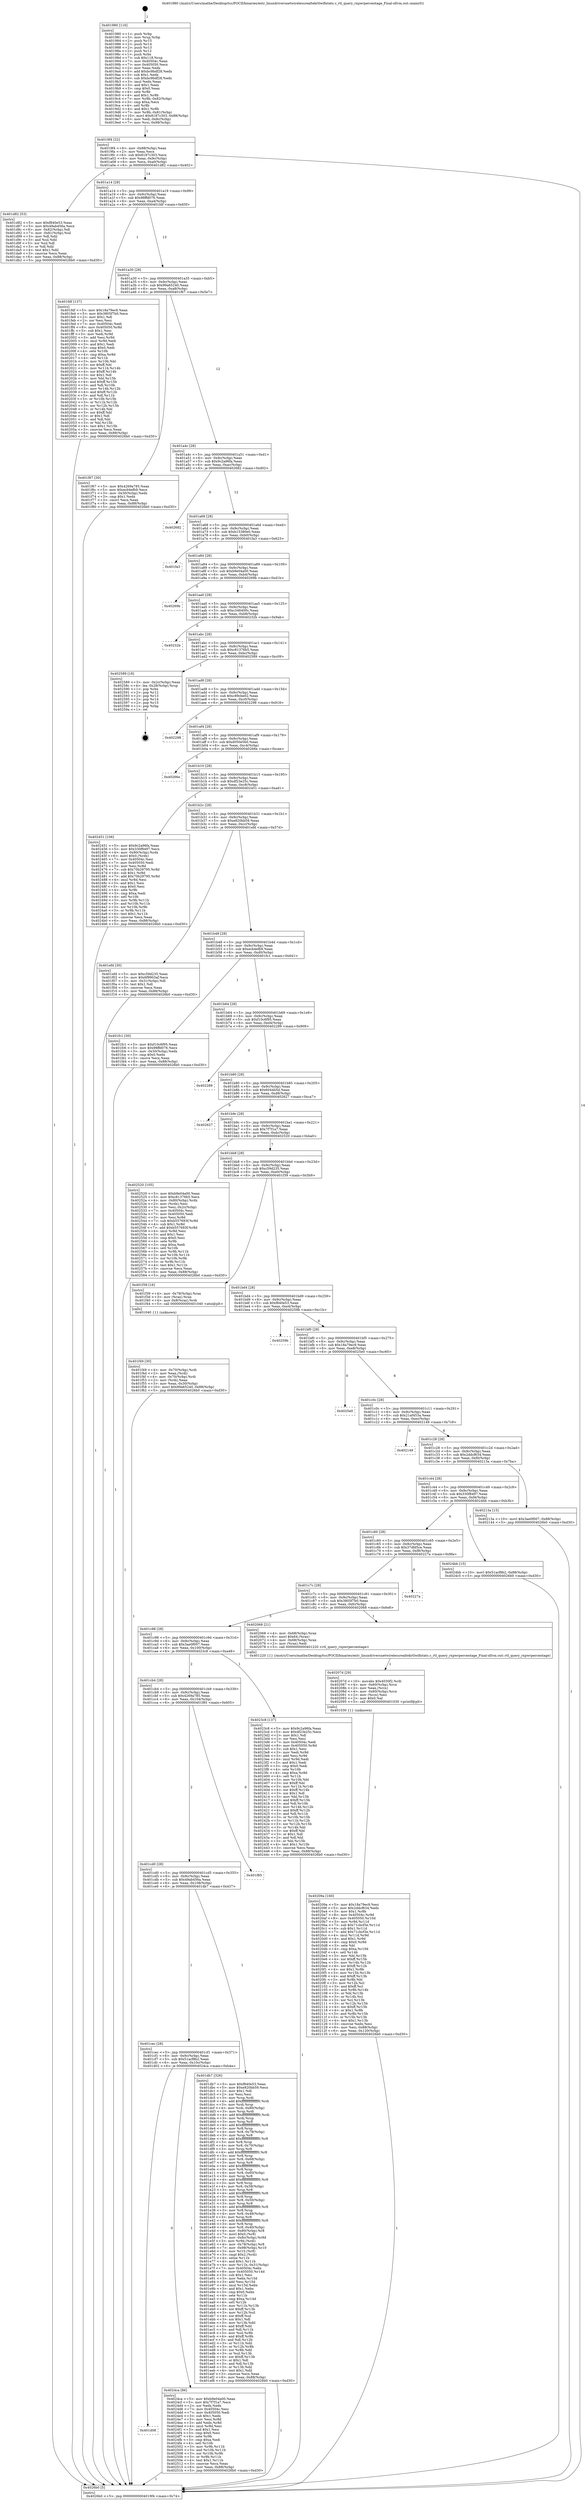digraph "0x401980" {
  label = "0x401980 (/mnt/c/Users/mathe/Desktop/tcc/POCII/binaries/extr_linuxdriversnetwirelessrealtekrtlwifistats.c_rtl_query_rxpwrpercentage_Final-ollvm.out::main(0))"
  labelloc = "t"
  node[shape=record]

  Entry [label="",width=0.3,height=0.3,shape=circle,fillcolor=black,style=filled]
  "0x4019f4" [label="{
     0x4019f4 [32]\l
     | [instrs]\l
     &nbsp;&nbsp;0x4019f4 \<+6\>: mov -0x88(%rbp),%eax\l
     &nbsp;&nbsp;0x4019fa \<+2\>: mov %eax,%ecx\l
     &nbsp;&nbsp;0x4019fc \<+6\>: sub $0x8187c303,%ecx\l
     &nbsp;&nbsp;0x401a02 \<+6\>: mov %eax,-0x9c(%rbp)\l
     &nbsp;&nbsp;0x401a08 \<+6\>: mov %ecx,-0xa0(%rbp)\l
     &nbsp;&nbsp;0x401a0e \<+6\>: je 0000000000401d82 \<main+0x402\>\l
  }"]
  "0x401d82" [label="{
     0x401d82 [53]\l
     | [instrs]\l
     &nbsp;&nbsp;0x401d82 \<+5\>: mov $0xf840e53,%eax\l
     &nbsp;&nbsp;0x401d87 \<+5\>: mov $0x49ab456a,%ecx\l
     &nbsp;&nbsp;0x401d8c \<+6\>: mov -0x82(%rbp),%dl\l
     &nbsp;&nbsp;0x401d92 \<+7\>: mov -0x81(%rbp),%sil\l
     &nbsp;&nbsp;0x401d99 \<+3\>: mov %dl,%dil\l
     &nbsp;&nbsp;0x401d9c \<+3\>: and %sil,%dil\l
     &nbsp;&nbsp;0x401d9f \<+3\>: xor %sil,%dl\l
     &nbsp;&nbsp;0x401da2 \<+3\>: or %dl,%dil\l
     &nbsp;&nbsp;0x401da5 \<+4\>: test $0x1,%dil\l
     &nbsp;&nbsp;0x401da9 \<+3\>: cmovne %ecx,%eax\l
     &nbsp;&nbsp;0x401dac \<+6\>: mov %eax,-0x88(%rbp)\l
     &nbsp;&nbsp;0x401db2 \<+5\>: jmp 00000000004026b0 \<main+0xd30\>\l
  }"]
  "0x401a14" [label="{
     0x401a14 [28]\l
     | [instrs]\l
     &nbsp;&nbsp;0x401a14 \<+5\>: jmp 0000000000401a19 \<main+0x99\>\l
     &nbsp;&nbsp;0x401a19 \<+6\>: mov -0x9c(%rbp),%eax\l
     &nbsp;&nbsp;0x401a1f \<+5\>: sub $0x98ffd076,%eax\l
     &nbsp;&nbsp;0x401a24 \<+6\>: mov %eax,-0xa4(%rbp)\l
     &nbsp;&nbsp;0x401a2a \<+6\>: je 0000000000401fdf \<main+0x65f\>\l
  }"]
  "0x4026b0" [label="{
     0x4026b0 [5]\l
     | [instrs]\l
     &nbsp;&nbsp;0x4026b0 \<+5\>: jmp 00000000004019f4 \<main+0x74\>\l
  }"]
  "0x401980" [label="{
     0x401980 [116]\l
     | [instrs]\l
     &nbsp;&nbsp;0x401980 \<+1\>: push %rbp\l
     &nbsp;&nbsp;0x401981 \<+3\>: mov %rsp,%rbp\l
     &nbsp;&nbsp;0x401984 \<+2\>: push %r15\l
     &nbsp;&nbsp;0x401986 \<+2\>: push %r14\l
     &nbsp;&nbsp;0x401988 \<+2\>: push %r13\l
     &nbsp;&nbsp;0x40198a \<+2\>: push %r12\l
     &nbsp;&nbsp;0x40198c \<+1\>: push %rbx\l
     &nbsp;&nbsp;0x40198d \<+7\>: sub $0x118,%rsp\l
     &nbsp;&nbsp;0x401994 \<+7\>: mov 0x40504c,%eax\l
     &nbsp;&nbsp;0x40199b \<+7\>: mov 0x405050,%ecx\l
     &nbsp;&nbsp;0x4019a2 \<+2\>: mov %eax,%edx\l
     &nbsp;&nbsp;0x4019a4 \<+6\>: add $0xbc9bdf28,%edx\l
     &nbsp;&nbsp;0x4019aa \<+3\>: sub $0x1,%edx\l
     &nbsp;&nbsp;0x4019ad \<+6\>: sub $0xbc9bdf28,%edx\l
     &nbsp;&nbsp;0x4019b3 \<+3\>: imul %edx,%eax\l
     &nbsp;&nbsp;0x4019b6 \<+3\>: and $0x1,%eax\l
     &nbsp;&nbsp;0x4019b9 \<+3\>: cmp $0x0,%eax\l
     &nbsp;&nbsp;0x4019bc \<+4\>: sete %r8b\l
     &nbsp;&nbsp;0x4019c0 \<+4\>: and $0x1,%r8b\l
     &nbsp;&nbsp;0x4019c4 \<+7\>: mov %r8b,-0x82(%rbp)\l
     &nbsp;&nbsp;0x4019cb \<+3\>: cmp $0xa,%ecx\l
     &nbsp;&nbsp;0x4019ce \<+4\>: setl %r8b\l
     &nbsp;&nbsp;0x4019d2 \<+4\>: and $0x1,%r8b\l
     &nbsp;&nbsp;0x4019d6 \<+7\>: mov %r8b,-0x81(%rbp)\l
     &nbsp;&nbsp;0x4019dd \<+10\>: movl $0x8187c303,-0x88(%rbp)\l
     &nbsp;&nbsp;0x4019e7 \<+6\>: mov %edi,-0x8c(%rbp)\l
     &nbsp;&nbsp;0x4019ed \<+7\>: mov %rsi,-0x98(%rbp)\l
  }"]
  Exit [label="",width=0.3,height=0.3,shape=circle,fillcolor=black,style=filled,peripheries=2]
  "0x401fdf" [label="{
     0x401fdf [137]\l
     | [instrs]\l
     &nbsp;&nbsp;0x401fdf \<+5\>: mov $0x18a79ec9,%eax\l
     &nbsp;&nbsp;0x401fe4 \<+5\>: mov $0x3805f7b0,%ecx\l
     &nbsp;&nbsp;0x401fe9 \<+2\>: mov $0x1,%dl\l
     &nbsp;&nbsp;0x401feb \<+2\>: xor %esi,%esi\l
     &nbsp;&nbsp;0x401fed \<+7\>: mov 0x40504c,%edi\l
     &nbsp;&nbsp;0x401ff4 \<+8\>: mov 0x405050,%r8d\l
     &nbsp;&nbsp;0x401ffc \<+3\>: sub $0x1,%esi\l
     &nbsp;&nbsp;0x401fff \<+3\>: mov %edi,%r9d\l
     &nbsp;&nbsp;0x402002 \<+3\>: add %esi,%r9d\l
     &nbsp;&nbsp;0x402005 \<+4\>: imul %r9d,%edi\l
     &nbsp;&nbsp;0x402009 \<+3\>: and $0x1,%edi\l
     &nbsp;&nbsp;0x40200c \<+3\>: cmp $0x0,%edi\l
     &nbsp;&nbsp;0x40200f \<+4\>: sete %r10b\l
     &nbsp;&nbsp;0x402013 \<+4\>: cmp $0xa,%r8d\l
     &nbsp;&nbsp;0x402017 \<+4\>: setl %r11b\l
     &nbsp;&nbsp;0x40201b \<+3\>: mov %r10b,%bl\l
     &nbsp;&nbsp;0x40201e \<+3\>: xor $0xff,%bl\l
     &nbsp;&nbsp;0x402021 \<+3\>: mov %r11b,%r14b\l
     &nbsp;&nbsp;0x402024 \<+4\>: xor $0xff,%r14b\l
     &nbsp;&nbsp;0x402028 \<+3\>: xor $0x1,%dl\l
     &nbsp;&nbsp;0x40202b \<+3\>: mov %bl,%r15b\l
     &nbsp;&nbsp;0x40202e \<+4\>: and $0xff,%r15b\l
     &nbsp;&nbsp;0x402032 \<+3\>: and %dl,%r10b\l
     &nbsp;&nbsp;0x402035 \<+3\>: mov %r14b,%r12b\l
     &nbsp;&nbsp;0x402038 \<+4\>: and $0xff,%r12b\l
     &nbsp;&nbsp;0x40203c \<+3\>: and %dl,%r11b\l
     &nbsp;&nbsp;0x40203f \<+3\>: or %r10b,%r15b\l
     &nbsp;&nbsp;0x402042 \<+3\>: or %r11b,%r12b\l
     &nbsp;&nbsp;0x402045 \<+3\>: xor %r12b,%r15b\l
     &nbsp;&nbsp;0x402048 \<+3\>: or %r14b,%bl\l
     &nbsp;&nbsp;0x40204b \<+3\>: xor $0xff,%bl\l
     &nbsp;&nbsp;0x40204e \<+3\>: or $0x1,%dl\l
     &nbsp;&nbsp;0x402051 \<+2\>: and %dl,%bl\l
     &nbsp;&nbsp;0x402053 \<+3\>: or %bl,%r15b\l
     &nbsp;&nbsp;0x402056 \<+4\>: test $0x1,%r15b\l
     &nbsp;&nbsp;0x40205a \<+3\>: cmovne %ecx,%eax\l
     &nbsp;&nbsp;0x40205d \<+6\>: mov %eax,-0x88(%rbp)\l
     &nbsp;&nbsp;0x402063 \<+5\>: jmp 00000000004026b0 \<main+0xd30\>\l
  }"]
  "0x401a30" [label="{
     0x401a30 [28]\l
     | [instrs]\l
     &nbsp;&nbsp;0x401a30 \<+5\>: jmp 0000000000401a35 \<main+0xb5\>\l
     &nbsp;&nbsp;0x401a35 \<+6\>: mov -0x9c(%rbp),%eax\l
     &nbsp;&nbsp;0x401a3b \<+5\>: sub $0x99a65240,%eax\l
     &nbsp;&nbsp;0x401a40 \<+6\>: mov %eax,-0xa8(%rbp)\l
     &nbsp;&nbsp;0x401a46 \<+6\>: je 0000000000401f67 \<main+0x5e7\>\l
  }"]
  "0x401d08" [label="{
     0x401d08\l
  }", style=dashed]
  "0x401f67" [label="{
     0x401f67 [30]\l
     | [instrs]\l
     &nbsp;&nbsp;0x401f67 \<+5\>: mov $0x4269a785,%eax\l
     &nbsp;&nbsp;0x401f6c \<+5\>: mov $0xecb4efb9,%ecx\l
     &nbsp;&nbsp;0x401f71 \<+3\>: mov -0x30(%rbp),%edx\l
     &nbsp;&nbsp;0x401f74 \<+3\>: cmp $0x1,%edx\l
     &nbsp;&nbsp;0x401f77 \<+3\>: cmovl %ecx,%eax\l
     &nbsp;&nbsp;0x401f7a \<+6\>: mov %eax,-0x88(%rbp)\l
     &nbsp;&nbsp;0x401f80 \<+5\>: jmp 00000000004026b0 \<main+0xd30\>\l
  }"]
  "0x401a4c" [label="{
     0x401a4c [28]\l
     | [instrs]\l
     &nbsp;&nbsp;0x401a4c \<+5\>: jmp 0000000000401a51 \<main+0xd1\>\l
     &nbsp;&nbsp;0x401a51 \<+6\>: mov -0x9c(%rbp),%eax\l
     &nbsp;&nbsp;0x401a57 \<+5\>: sub $0x9c2a96fa,%eax\l
     &nbsp;&nbsp;0x401a5c \<+6\>: mov %eax,-0xac(%rbp)\l
     &nbsp;&nbsp;0x401a62 \<+6\>: je 0000000000402682 \<main+0xd02\>\l
  }"]
  "0x4024ca" [label="{
     0x4024ca [86]\l
     | [instrs]\l
     &nbsp;&nbsp;0x4024ca \<+5\>: mov $0xb9e04a00,%eax\l
     &nbsp;&nbsp;0x4024cf \<+5\>: mov $0x7f7f1a7,%ecx\l
     &nbsp;&nbsp;0x4024d4 \<+2\>: xor %edx,%edx\l
     &nbsp;&nbsp;0x4024d6 \<+7\>: mov 0x40504c,%esi\l
     &nbsp;&nbsp;0x4024dd \<+7\>: mov 0x405050,%edi\l
     &nbsp;&nbsp;0x4024e4 \<+3\>: sub $0x1,%edx\l
     &nbsp;&nbsp;0x4024e7 \<+3\>: mov %esi,%r8d\l
     &nbsp;&nbsp;0x4024ea \<+3\>: add %edx,%r8d\l
     &nbsp;&nbsp;0x4024ed \<+4\>: imul %r8d,%esi\l
     &nbsp;&nbsp;0x4024f1 \<+3\>: and $0x1,%esi\l
     &nbsp;&nbsp;0x4024f4 \<+3\>: cmp $0x0,%esi\l
     &nbsp;&nbsp;0x4024f7 \<+4\>: sete %r9b\l
     &nbsp;&nbsp;0x4024fb \<+3\>: cmp $0xa,%edi\l
     &nbsp;&nbsp;0x4024fe \<+4\>: setl %r10b\l
     &nbsp;&nbsp;0x402502 \<+3\>: mov %r9b,%r11b\l
     &nbsp;&nbsp;0x402505 \<+3\>: and %r10b,%r11b\l
     &nbsp;&nbsp;0x402508 \<+3\>: xor %r10b,%r9b\l
     &nbsp;&nbsp;0x40250b \<+3\>: or %r9b,%r11b\l
     &nbsp;&nbsp;0x40250e \<+4\>: test $0x1,%r11b\l
     &nbsp;&nbsp;0x402512 \<+3\>: cmovne %ecx,%eax\l
     &nbsp;&nbsp;0x402515 \<+6\>: mov %eax,-0x88(%rbp)\l
     &nbsp;&nbsp;0x40251b \<+5\>: jmp 00000000004026b0 \<main+0xd30\>\l
  }"]
  "0x402682" [label="{
     0x402682\l
  }", style=dashed]
  "0x401a68" [label="{
     0x401a68 [28]\l
     | [instrs]\l
     &nbsp;&nbsp;0x401a68 \<+5\>: jmp 0000000000401a6d \<main+0xed\>\l
     &nbsp;&nbsp;0x401a6d \<+6\>: mov -0x9c(%rbp),%eax\l
     &nbsp;&nbsp;0x401a73 \<+5\>: sub $0xb15380e0,%eax\l
     &nbsp;&nbsp;0x401a78 \<+6\>: mov %eax,-0xb0(%rbp)\l
     &nbsp;&nbsp;0x401a7e \<+6\>: je 0000000000401fa3 \<main+0x623\>\l
  }"]
  "0x40209a" [label="{
     0x40209a [160]\l
     | [instrs]\l
     &nbsp;&nbsp;0x40209a \<+5\>: mov $0x18a79ec9,%esi\l
     &nbsp;&nbsp;0x40209f \<+5\>: mov $0x2ddcf634,%edx\l
     &nbsp;&nbsp;0x4020a4 \<+3\>: mov $0x1,%r8b\l
     &nbsp;&nbsp;0x4020a7 \<+8\>: mov 0x40504c,%r9d\l
     &nbsp;&nbsp;0x4020af \<+8\>: mov 0x405050,%r10d\l
     &nbsp;&nbsp;0x4020b7 \<+3\>: mov %r9d,%r11d\l
     &nbsp;&nbsp;0x4020ba \<+7\>: sub $0x71cbcf3e,%r11d\l
     &nbsp;&nbsp;0x4020c1 \<+4\>: sub $0x1,%r11d\l
     &nbsp;&nbsp;0x4020c5 \<+7\>: add $0x71cbcf3e,%r11d\l
     &nbsp;&nbsp;0x4020cc \<+4\>: imul %r11d,%r9d\l
     &nbsp;&nbsp;0x4020d0 \<+4\>: and $0x1,%r9d\l
     &nbsp;&nbsp;0x4020d4 \<+4\>: cmp $0x0,%r9d\l
     &nbsp;&nbsp;0x4020d8 \<+3\>: sete %bl\l
     &nbsp;&nbsp;0x4020db \<+4\>: cmp $0xa,%r10d\l
     &nbsp;&nbsp;0x4020df \<+4\>: setl %r14b\l
     &nbsp;&nbsp;0x4020e3 \<+3\>: mov %bl,%r15b\l
     &nbsp;&nbsp;0x4020e6 \<+4\>: xor $0xff,%r15b\l
     &nbsp;&nbsp;0x4020ea \<+3\>: mov %r14b,%r12b\l
     &nbsp;&nbsp;0x4020ed \<+4\>: xor $0xff,%r12b\l
     &nbsp;&nbsp;0x4020f1 \<+4\>: xor $0x1,%r8b\l
     &nbsp;&nbsp;0x4020f5 \<+3\>: mov %r15b,%r13b\l
     &nbsp;&nbsp;0x4020f8 \<+4\>: and $0xff,%r13b\l
     &nbsp;&nbsp;0x4020fc \<+3\>: and %r8b,%bl\l
     &nbsp;&nbsp;0x4020ff \<+3\>: mov %r12b,%cl\l
     &nbsp;&nbsp;0x402102 \<+3\>: and $0xff,%cl\l
     &nbsp;&nbsp;0x402105 \<+3\>: and %r8b,%r14b\l
     &nbsp;&nbsp;0x402108 \<+3\>: or %bl,%r13b\l
     &nbsp;&nbsp;0x40210b \<+3\>: or %r14b,%cl\l
     &nbsp;&nbsp;0x40210e \<+3\>: xor %cl,%r13b\l
     &nbsp;&nbsp;0x402111 \<+3\>: or %r12b,%r15b\l
     &nbsp;&nbsp;0x402114 \<+4\>: xor $0xff,%r15b\l
     &nbsp;&nbsp;0x402118 \<+4\>: or $0x1,%r8b\l
     &nbsp;&nbsp;0x40211c \<+3\>: and %r8b,%r15b\l
     &nbsp;&nbsp;0x40211f \<+3\>: or %r15b,%r13b\l
     &nbsp;&nbsp;0x402122 \<+4\>: test $0x1,%r13b\l
     &nbsp;&nbsp;0x402126 \<+3\>: cmovne %edx,%esi\l
     &nbsp;&nbsp;0x402129 \<+6\>: mov %esi,-0x88(%rbp)\l
     &nbsp;&nbsp;0x40212f \<+6\>: mov %eax,-0x120(%rbp)\l
     &nbsp;&nbsp;0x402135 \<+5\>: jmp 00000000004026b0 \<main+0xd30\>\l
  }"]
  "0x401fa3" [label="{
     0x401fa3\l
  }", style=dashed]
  "0x401a84" [label="{
     0x401a84 [28]\l
     | [instrs]\l
     &nbsp;&nbsp;0x401a84 \<+5\>: jmp 0000000000401a89 \<main+0x109\>\l
     &nbsp;&nbsp;0x401a89 \<+6\>: mov -0x9c(%rbp),%eax\l
     &nbsp;&nbsp;0x401a8f \<+5\>: sub $0xb9e04a00,%eax\l
     &nbsp;&nbsp;0x401a94 \<+6\>: mov %eax,-0xb4(%rbp)\l
     &nbsp;&nbsp;0x401a9a \<+6\>: je 000000000040269b \<main+0xd1b\>\l
  }"]
  "0x40207d" [label="{
     0x40207d [29]\l
     | [instrs]\l
     &nbsp;&nbsp;0x40207d \<+10\>: movabs $0x4030f2,%rdi\l
     &nbsp;&nbsp;0x402087 \<+4\>: mov -0x60(%rbp),%rcx\l
     &nbsp;&nbsp;0x40208b \<+2\>: mov %eax,(%rcx)\l
     &nbsp;&nbsp;0x40208d \<+4\>: mov -0x60(%rbp),%rcx\l
     &nbsp;&nbsp;0x402091 \<+2\>: mov (%rcx),%esi\l
     &nbsp;&nbsp;0x402093 \<+2\>: mov $0x0,%al\l
     &nbsp;&nbsp;0x402095 \<+5\>: call 0000000000401030 \<printf@plt\>\l
     | [calls]\l
     &nbsp;&nbsp;0x401030 \{1\} (unknown)\l
  }"]
  "0x40269b" [label="{
     0x40269b\l
  }", style=dashed]
  "0x401aa0" [label="{
     0x401aa0 [28]\l
     | [instrs]\l
     &nbsp;&nbsp;0x401aa0 \<+5\>: jmp 0000000000401aa5 \<main+0x125\>\l
     &nbsp;&nbsp;0x401aa5 \<+6\>: mov -0x9c(%rbp),%eax\l
     &nbsp;&nbsp;0x401aab \<+5\>: sub $0xc346400c,%eax\l
     &nbsp;&nbsp;0x401ab0 \<+6\>: mov %eax,-0xb8(%rbp)\l
     &nbsp;&nbsp;0x401ab6 \<+6\>: je 000000000040232b \<main+0x9ab\>\l
  }"]
  "0x401f49" [label="{
     0x401f49 [30]\l
     | [instrs]\l
     &nbsp;&nbsp;0x401f49 \<+4\>: mov -0x70(%rbp),%rdi\l
     &nbsp;&nbsp;0x401f4d \<+2\>: mov %eax,(%rdi)\l
     &nbsp;&nbsp;0x401f4f \<+4\>: mov -0x70(%rbp),%rdi\l
     &nbsp;&nbsp;0x401f53 \<+2\>: mov (%rdi),%eax\l
     &nbsp;&nbsp;0x401f55 \<+3\>: mov %eax,-0x30(%rbp)\l
     &nbsp;&nbsp;0x401f58 \<+10\>: movl $0x99a65240,-0x88(%rbp)\l
     &nbsp;&nbsp;0x401f62 \<+5\>: jmp 00000000004026b0 \<main+0xd30\>\l
  }"]
  "0x40232b" [label="{
     0x40232b\l
  }", style=dashed]
  "0x401abc" [label="{
     0x401abc [28]\l
     | [instrs]\l
     &nbsp;&nbsp;0x401abc \<+5\>: jmp 0000000000401ac1 \<main+0x141\>\l
     &nbsp;&nbsp;0x401ac1 \<+6\>: mov -0x9c(%rbp),%eax\l
     &nbsp;&nbsp;0x401ac7 \<+5\>: sub $0xc81376b5,%eax\l
     &nbsp;&nbsp;0x401acc \<+6\>: mov %eax,-0xbc(%rbp)\l
     &nbsp;&nbsp;0x401ad2 \<+6\>: je 0000000000402589 \<main+0xc09\>\l
  }"]
  "0x401cec" [label="{
     0x401cec [28]\l
     | [instrs]\l
     &nbsp;&nbsp;0x401cec \<+5\>: jmp 0000000000401cf1 \<main+0x371\>\l
     &nbsp;&nbsp;0x401cf1 \<+6\>: mov -0x9c(%rbp),%eax\l
     &nbsp;&nbsp;0x401cf7 \<+5\>: sub $0x51acf8b2,%eax\l
     &nbsp;&nbsp;0x401cfc \<+6\>: mov %eax,-0x10c(%rbp)\l
     &nbsp;&nbsp;0x401d02 \<+6\>: je 00000000004024ca \<main+0xb4a\>\l
  }"]
  "0x402589" [label="{
     0x402589 [18]\l
     | [instrs]\l
     &nbsp;&nbsp;0x402589 \<+3\>: mov -0x2c(%rbp),%eax\l
     &nbsp;&nbsp;0x40258c \<+4\>: lea -0x28(%rbp),%rsp\l
     &nbsp;&nbsp;0x402590 \<+1\>: pop %rbx\l
     &nbsp;&nbsp;0x402591 \<+2\>: pop %r12\l
     &nbsp;&nbsp;0x402593 \<+2\>: pop %r13\l
     &nbsp;&nbsp;0x402595 \<+2\>: pop %r14\l
     &nbsp;&nbsp;0x402597 \<+2\>: pop %r15\l
     &nbsp;&nbsp;0x402599 \<+1\>: pop %rbp\l
     &nbsp;&nbsp;0x40259a \<+1\>: ret\l
  }"]
  "0x401ad8" [label="{
     0x401ad8 [28]\l
     | [instrs]\l
     &nbsp;&nbsp;0x401ad8 \<+5\>: jmp 0000000000401add \<main+0x15d\>\l
     &nbsp;&nbsp;0x401add \<+6\>: mov -0x9c(%rbp),%eax\l
     &nbsp;&nbsp;0x401ae3 \<+5\>: sub $0xc89cbe02,%eax\l
     &nbsp;&nbsp;0x401ae8 \<+6\>: mov %eax,-0xc0(%rbp)\l
     &nbsp;&nbsp;0x401aee \<+6\>: je 0000000000402298 \<main+0x918\>\l
  }"]
  "0x401db7" [label="{
     0x401db7 [326]\l
     | [instrs]\l
     &nbsp;&nbsp;0x401db7 \<+5\>: mov $0xf840e53,%eax\l
     &nbsp;&nbsp;0x401dbc \<+5\>: mov $0xe820bb59,%ecx\l
     &nbsp;&nbsp;0x401dc1 \<+2\>: mov $0x1,%dl\l
     &nbsp;&nbsp;0x401dc3 \<+2\>: xor %esi,%esi\l
     &nbsp;&nbsp;0x401dc5 \<+3\>: mov %rsp,%rdi\l
     &nbsp;&nbsp;0x401dc8 \<+4\>: add $0xfffffffffffffff0,%rdi\l
     &nbsp;&nbsp;0x401dcc \<+3\>: mov %rdi,%rsp\l
     &nbsp;&nbsp;0x401dcf \<+4\>: mov %rdi,-0x80(%rbp)\l
     &nbsp;&nbsp;0x401dd3 \<+3\>: mov %rsp,%rdi\l
     &nbsp;&nbsp;0x401dd6 \<+4\>: add $0xfffffffffffffff0,%rdi\l
     &nbsp;&nbsp;0x401dda \<+3\>: mov %rdi,%rsp\l
     &nbsp;&nbsp;0x401ddd \<+3\>: mov %rsp,%r8\l
     &nbsp;&nbsp;0x401de0 \<+4\>: add $0xfffffffffffffff0,%r8\l
     &nbsp;&nbsp;0x401de4 \<+3\>: mov %r8,%rsp\l
     &nbsp;&nbsp;0x401de7 \<+4\>: mov %r8,-0x78(%rbp)\l
     &nbsp;&nbsp;0x401deb \<+3\>: mov %rsp,%r8\l
     &nbsp;&nbsp;0x401dee \<+4\>: add $0xfffffffffffffff0,%r8\l
     &nbsp;&nbsp;0x401df2 \<+3\>: mov %r8,%rsp\l
     &nbsp;&nbsp;0x401df5 \<+4\>: mov %r8,-0x70(%rbp)\l
     &nbsp;&nbsp;0x401df9 \<+3\>: mov %rsp,%r8\l
     &nbsp;&nbsp;0x401dfc \<+4\>: add $0xfffffffffffffff0,%r8\l
     &nbsp;&nbsp;0x401e00 \<+3\>: mov %r8,%rsp\l
     &nbsp;&nbsp;0x401e03 \<+4\>: mov %r8,-0x68(%rbp)\l
     &nbsp;&nbsp;0x401e07 \<+3\>: mov %rsp,%r8\l
     &nbsp;&nbsp;0x401e0a \<+4\>: add $0xfffffffffffffff0,%r8\l
     &nbsp;&nbsp;0x401e0e \<+3\>: mov %r8,%rsp\l
     &nbsp;&nbsp;0x401e11 \<+4\>: mov %r8,-0x60(%rbp)\l
     &nbsp;&nbsp;0x401e15 \<+3\>: mov %rsp,%r8\l
     &nbsp;&nbsp;0x401e18 \<+4\>: add $0xfffffffffffffff0,%r8\l
     &nbsp;&nbsp;0x401e1c \<+3\>: mov %r8,%rsp\l
     &nbsp;&nbsp;0x401e1f \<+4\>: mov %r8,-0x58(%rbp)\l
     &nbsp;&nbsp;0x401e23 \<+3\>: mov %rsp,%r8\l
     &nbsp;&nbsp;0x401e26 \<+4\>: add $0xfffffffffffffff0,%r8\l
     &nbsp;&nbsp;0x401e2a \<+3\>: mov %r8,%rsp\l
     &nbsp;&nbsp;0x401e2d \<+4\>: mov %r8,-0x50(%rbp)\l
     &nbsp;&nbsp;0x401e31 \<+3\>: mov %rsp,%r8\l
     &nbsp;&nbsp;0x401e34 \<+4\>: add $0xfffffffffffffff0,%r8\l
     &nbsp;&nbsp;0x401e38 \<+3\>: mov %r8,%rsp\l
     &nbsp;&nbsp;0x401e3b \<+4\>: mov %r8,-0x48(%rbp)\l
     &nbsp;&nbsp;0x401e3f \<+3\>: mov %rsp,%r8\l
     &nbsp;&nbsp;0x401e42 \<+4\>: add $0xfffffffffffffff0,%r8\l
     &nbsp;&nbsp;0x401e46 \<+3\>: mov %r8,%rsp\l
     &nbsp;&nbsp;0x401e49 \<+4\>: mov %r8,-0x40(%rbp)\l
     &nbsp;&nbsp;0x401e4d \<+4\>: mov -0x80(%rbp),%r8\l
     &nbsp;&nbsp;0x401e51 \<+7\>: movl $0x0,(%r8)\l
     &nbsp;&nbsp;0x401e58 \<+7\>: mov -0x8c(%rbp),%r9d\l
     &nbsp;&nbsp;0x401e5f \<+3\>: mov %r9d,(%rdi)\l
     &nbsp;&nbsp;0x401e62 \<+4\>: mov -0x78(%rbp),%r8\l
     &nbsp;&nbsp;0x401e66 \<+7\>: mov -0x98(%rbp),%r10\l
     &nbsp;&nbsp;0x401e6d \<+3\>: mov %r10,(%r8)\l
     &nbsp;&nbsp;0x401e70 \<+3\>: cmpl $0x2,(%rdi)\l
     &nbsp;&nbsp;0x401e73 \<+4\>: setne %r11b\l
     &nbsp;&nbsp;0x401e77 \<+4\>: and $0x1,%r11b\l
     &nbsp;&nbsp;0x401e7b \<+4\>: mov %r11b,-0x31(%rbp)\l
     &nbsp;&nbsp;0x401e7f \<+7\>: mov 0x40504c,%ebx\l
     &nbsp;&nbsp;0x401e86 \<+8\>: mov 0x405050,%r14d\l
     &nbsp;&nbsp;0x401e8e \<+3\>: sub $0x1,%esi\l
     &nbsp;&nbsp;0x401e91 \<+3\>: mov %ebx,%r15d\l
     &nbsp;&nbsp;0x401e94 \<+3\>: add %esi,%r15d\l
     &nbsp;&nbsp;0x401e97 \<+4\>: imul %r15d,%ebx\l
     &nbsp;&nbsp;0x401e9b \<+3\>: and $0x1,%ebx\l
     &nbsp;&nbsp;0x401e9e \<+3\>: cmp $0x0,%ebx\l
     &nbsp;&nbsp;0x401ea1 \<+4\>: sete %r11b\l
     &nbsp;&nbsp;0x401ea5 \<+4\>: cmp $0xa,%r14d\l
     &nbsp;&nbsp;0x401ea9 \<+4\>: setl %r12b\l
     &nbsp;&nbsp;0x401ead \<+3\>: mov %r11b,%r13b\l
     &nbsp;&nbsp;0x401eb0 \<+4\>: xor $0xff,%r13b\l
     &nbsp;&nbsp;0x401eb4 \<+3\>: mov %r12b,%sil\l
     &nbsp;&nbsp;0x401eb7 \<+4\>: xor $0xff,%sil\l
     &nbsp;&nbsp;0x401ebb \<+3\>: xor $0x1,%dl\l
     &nbsp;&nbsp;0x401ebe \<+3\>: mov %r13b,%dil\l
     &nbsp;&nbsp;0x401ec1 \<+4\>: and $0xff,%dil\l
     &nbsp;&nbsp;0x401ec5 \<+3\>: and %dl,%r11b\l
     &nbsp;&nbsp;0x401ec8 \<+3\>: mov %sil,%r8b\l
     &nbsp;&nbsp;0x401ecb \<+4\>: and $0xff,%r8b\l
     &nbsp;&nbsp;0x401ecf \<+3\>: and %dl,%r12b\l
     &nbsp;&nbsp;0x401ed2 \<+3\>: or %r11b,%dil\l
     &nbsp;&nbsp;0x401ed5 \<+3\>: or %r12b,%r8b\l
     &nbsp;&nbsp;0x401ed8 \<+3\>: xor %r8b,%dil\l
     &nbsp;&nbsp;0x401edb \<+3\>: or %sil,%r13b\l
     &nbsp;&nbsp;0x401ede \<+4\>: xor $0xff,%r13b\l
     &nbsp;&nbsp;0x401ee2 \<+3\>: or $0x1,%dl\l
     &nbsp;&nbsp;0x401ee5 \<+3\>: and %dl,%r13b\l
     &nbsp;&nbsp;0x401ee8 \<+3\>: or %r13b,%dil\l
     &nbsp;&nbsp;0x401eeb \<+4\>: test $0x1,%dil\l
     &nbsp;&nbsp;0x401eef \<+3\>: cmovne %ecx,%eax\l
     &nbsp;&nbsp;0x401ef2 \<+6\>: mov %eax,-0x88(%rbp)\l
     &nbsp;&nbsp;0x401ef8 \<+5\>: jmp 00000000004026b0 \<main+0xd30\>\l
  }"]
  "0x402298" [label="{
     0x402298\l
  }", style=dashed]
  "0x401af4" [label="{
     0x401af4 [28]\l
     | [instrs]\l
     &nbsp;&nbsp;0x401af4 \<+5\>: jmp 0000000000401af9 \<main+0x179\>\l
     &nbsp;&nbsp;0x401af9 \<+6\>: mov -0x9c(%rbp),%eax\l
     &nbsp;&nbsp;0x401aff \<+5\>: sub $0xd050e5b0,%eax\l
     &nbsp;&nbsp;0x401b04 \<+6\>: mov %eax,-0xc4(%rbp)\l
     &nbsp;&nbsp;0x401b0a \<+6\>: je 000000000040266e \<main+0xcee\>\l
  }"]
  "0x401cd0" [label="{
     0x401cd0 [28]\l
     | [instrs]\l
     &nbsp;&nbsp;0x401cd0 \<+5\>: jmp 0000000000401cd5 \<main+0x355\>\l
     &nbsp;&nbsp;0x401cd5 \<+6\>: mov -0x9c(%rbp),%eax\l
     &nbsp;&nbsp;0x401cdb \<+5\>: sub $0x49ab456a,%eax\l
     &nbsp;&nbsp;0x401ce0 \<+6\>: mov %eax,-0x108(%rbp)\l
     &nbsp;&nbsp;0x401ce6 \<+6\>: je 0000000000401db7 \<main+0x437\>\l
  }"]
  "0x40266e" [label="{
     0x40266e\l
  }", style=dashed]
  "0x401b10" [label="{
     0x401b10 [28]\l
     | [instrs]\l
     &nbsp;&nbsp;0x401b10 \<+5\>: jmp 0000000000401b15 \<main+0x195\>\l
     &nbsp;&nbsp;0x401b15 \<+6\>: mov -0x9c(%rbp),%eax\l
     &nbsp;&nbsp;0x401b1b \<+5\>: sub $0xdf23e25c,%eax\l
     &nbsp;&nbsp;0x401b20 \<+6\>: mov %eax,-0xc8(%rbp)\l
     &nbsp;&nbsp;0x401b26 \<+6\>: je 0000000000402451 \<main+0xad1\>\l
  }"]
  "0x401f85" [label="{
     0x401f85\l
  }", style=dashed]
  "0x402451" [label="{
     0x402451 [106]\l
     | [instrs]\l
     &nbsp;&nbsp;0x402451 \<+5\>: mov $0x9c2a96fa,%eax\l
     &nbsp;&nbsp;0x402456 \<+5\>: mov $0x330f8497,%ecx\l
     &nbsp;&nbsp;0x40245b \<+4\>: mov -0x80(%rbp),%rdx\l
     &nbsp;&nbsp;0x40245f \<+6\>: movl $0x0,(%rdx)\l
     &nbsp;&nbsp;0x402465 \<+7\>: mov 0x40504c,%esi\l
     &nbsp;&nbsp;0x40246c \<+7\>: mov 0x405050,%edi\l
     &nbsp;&nbsp;0x402473 \<+3\>: mov %esi,%r8d\l
     &nbsp;&nbsp;0x402476 \<+7\>: sub $0x70b29795,%r8d\l
     &nbsp;&nbsp;0x40247d \<+4\>: sub $0x1,%r8d\l
     &nbsp;&nbsp;0x402481 \<+7\>: add $0x70b29795,%r8d\l
     &nbsp;&nbsp;0x402488 \<+4\>: imul %r8d,%esi\l
     &nbsp;&nbsp;0x40248c \<+3\>: and $0x1,%esi\l
     &nbsp;&nbsp;0x40248f \<+3\>: cmp $0x0,%esi\l
     &nbsp;&nbsp;0x402492 \<+4\>: sete %r9b\l
     &nbsp;&nbsp;0x402496 \<+3\>: cmp $0xa,%edi\l
     &nbsp;&nbsp;0x402499 \<+4\>: setl %r10b\l
     &nbsp;&nbsp;0x40249d \<+3\>: mov %r9b,%r11b\l
     &nbsp;&nbsp;0x4024a0 \<+3\>: and %r10b,%r11b\l
     &nbsp;&nbsp;0x4024a3 \<+3\>: xor %r10b,%r9b\l
     &nbsp;&nbsp;0x4024a6 \<+3\>: or %r9b,%r11b\l
     &nbsp;&nbsp;0x4024a9 \<+4\>: test $0x1,%r11b\l
     &nbsp;&nbsp;0x4024ad \<+3\>: cmovne %ecx,%eax\l
     &nbsp;&nbsp;0x4024b0 \<+6\>: mov %eax,-0x88(%rbp)\l
     &nbsp;&nbsp;0x4024b6 \<+5\>: jmp 00000000004026b0 \<main+0xd30\>\l
  }"]
  "0x401b2c" [label="{
     0x401b2c [28]\l
     | [instrs]\l
     &nbsp;&nbsp;0x401b2c \<+5\>: jmp 0000000000401b31 \<main+0x1b1\>\l
     &nbsp;&nbsp;0x401b31 \<+6\>: mov -0x9c(%rbp),%eax\l
     &nbsp;&nbsp;0x401b37 \<+5\>: sub $0xe820bb59,%eax\l
     &nbsp;&nbsp;0x401b3c \<+6\>: mov %eax,-0xcc(%rbp)\l
     &nbsp;&nbsp;0x401b42 \<+6\>: je 0000000000401efd \<main+0x57d\>\l
  }"]
  "0x401cb4" [label="{
     0x401cb4 [28]\l
     | [instrs]\l
     &nbsp;&nbsp;0x401cb4 \<+5\>: jmp 0000000000401cb9 \<main+0x339\>\l
     &nbsp;&nbsp;0x401cb9 \<+6\>: mov -0x9c(%rbp),%eax\l
     &nbsp;&nbsp;0x401cbf \<+5\>: sub $0x4269a785,%eax\l
     &nbsp;&nbsp;0x401cc4 \<+6\>: mov %eax,-0x104(%rbp)\l
     &nbsp;&nbsp;0x401cca \<+6\>: je 0000000000401f85 \<main+0x605\>\l
  }"]
  "0x401efd" [label="{
     0x401efd [30]\l
     | [instrs]\l
     &nbsp;&nbsp;0x401efd \<+5\>: mov $0xc59d235,%eax\l
     &nbsp;&nbsp;0x401f02 \<+5\>: mov $0x6f9903af,%ecx\l
     &nbsp;&nbsp;0x401f07 \<+3\>: mov -0x31(%rbp),%dl\l
     &nbsp;&nbsp;0x401f0a \<+3\>: test $0x1,%dl\l
     &nbsp;&nbsp;0x401f0d \<+3\>: cmovne %ecx,%eax\l
     &nbsp;&nbsp;0x401f10 \<+6\>: mov %eax,-0x88(%rbp)\l
     &nbsp;&nbsp;0x401f16 \<+5\>: jmp 00000000004026b0 \<main+0xd30\>\l
  }"]
  "0x401b48" [label="{
     0x401b48 [28]\l
     | [instrs]\l
     &nbsp;&nbsp;0x401b48 \<+5\>: jmp 0000000000401b4d \<main+0x1cd\>\l
     &nbsp;&nbsp;0x401b4d \<+6\>: mov -0x9c(%rbp),%eax\l
     &nbsp;&nbsp;0x401b53 \<+5\>: sub $0xecb4efb9,%eax\l
     &nbsp;&nbsp;0x401b58 \<+6\>: mov %eax,-0xd0(%rbp)\l
     &nbsp;&nbsp;0x401b5e \<+6\>: je 0000000000401fc1 \<main+0x641\>\l
  }"]
  "0x4023c8" [label="{
     0x4023c8 [137]\l
     | [instrs]\l
     &nbsp;&nbsp;0x4023c8 \<+5\>: mov $0x9c2a96fa,%eax\l
     &nbsp;&nbsp;0x4023cd \<+5\>: mov $0xdf23e25c,%ecx\l
     &nbsp;&nbsp;0x4023d2 \<+2\>: mov $0x1,%dl\l
     &nbsp;&nbsp;0x4023d4 \<+2\>: xor %esi,%esi\l
     &nbsp;&nbsp;0x4023d6 \<+7\>: mov 0x40504c,%edi\l
     &nbsp;&nbsp;0x4023dd \<+8\>: mov 0x405050,%r8d\l
     &nbsp;&nbsp;0x4023e5 \<+3\>: sub $0x1,%esi\l
     &nbsp;&nbsp;0x4023e8 \<+3\>: mov %edi,%r9d\l
     &nbsp;&nbsp;0x4023eb \<+3\>: add %esi,%r9d\l
     &nbsp;&nbsp;0x4023ee \<+4\>: imul %r9d,%edi\l
     &nbsp;&nbsp;0x4023f2 \<+3\>: and $0x1,%edi\l
     &nbsp;&nbsp;0x4023f5 \<+3\>: cmp $0x0,%edi\l
     &nbsp;&nbsp;0x4023f8 \<+4\>: sete %r10b\l
     &nbsp;&nbsp;0x4023fc \<+4\>: cmp $0xa,%r8d\l
     &nbsp;&nbsp;0x402400 \<+4\>: setl %r11b\l
     &nbsp;&nbsp;0x402404 \<+3\>: mov %r10b,%bl\l
     &nbsp;&nbsp;0x402407 \<+3\>: xor $0xff,%bl\l
     &nbsp;&nbsp;0x40240a \<+3\>: mov %r11b,%r14b\l
     &nbsp;&nbsp;0x40240d \<+4\>: xor $0xff,%r14b\l
     &nbsp;&nbsp;0x402411 \<+3\>: xor $0x1,%dl\l
     &nbsp;&nbsp;0x402414 \<+3\>: mov %bl,%r15b\l
     &nbsp;&nbsp;0x402417 \<+4\>: and $0xff,%r15b\l
     &nbsp;&nbsp;0x40241b \<+3\>: and %dl,%r10b\l
     &nbsp;&nbsp;0x40241e \<+3\>: mov %r14b,%r12b\l
     &nbsp;&nbsp;0x402421 \<+4\>: and $0xff,%r12b\l
     &nbsp;&nbsp;0x402425 \<+3\>: and %dl,%r11b\l
     &nbsp;&nbsp;0x402428 \<+3\>: or %r10b,%r15b\l
     &nbsp;&nbsp;0x40242b \<+3\>: or %r11b,%r12b\l
     &nbsp;&nbsp;0x40242e \<+3\>: xor %r12b,%r15b\l
     &nbsp;&nbsp;0x402431 \<+3\>: or %r14b,%bl\l
     &nbsp;&nbsp;0x402434 \<+3\>: xor $0xff,%bl\l
     &nbsp;&nbsp;0x402437 \<+3\>: or $0x1,%dl\l
     &nbsp;&nbsp;0x40243a \<+2\>: and %dl,%bl\l
     &nbsp;&nbsp;0x40243c \<+3\>: or %bl,%r15b\l
     &nbsp;&nbsp;0x40243f \<+4\>: test $0x1,%r15b\l
     &nbsp;&nbsp;0x402443 \<+3\>: cmovne %ecx,%eax\l
     &nbsp;&nbsp;0x402446 \<+6\>: mov %eax,-0x88(%rbp)\l
     &nbsp;&nbsp;0x40244c \<+5\>: jmp 00000000004026b0 \<main+0xd30\>\l
  }"]
  "0x401fc1" [label="{
     0x401fc1 [30]\l
     | [instrs]\l
     &nbsp;&nbsp;0x401fc1 \<+5\>: mov $0xf10c6f95,%eax\l
     &nbsp;&nbsp;0x401fc6 \<+5\>: mov $0x98ffd076,%ecx\l
     &nbsp;&nbsp;0x401fcb \<+3\>: mov -0x30(%rbp),%edx\l
     &nbsp;&nbsp;0x401fce \<+3\>: cmp $0x0,%edx\l
     &nbsp;&nbsp;0x401fd1 \<+3\>: cmove %ecx,%eax\l
     &nbsp;&nbsp;0x401fd4 \<+6\>: mov %eax,-0x88(%rbp)\l
     &nbsp;&nbsp;0x401fda \<+5\>: jmp 00000000004026b0 \<main+0xd30\>\l
  }"]
  "0x401b64" [label="{
     0x401b64 [28]\l
     | [instrs]\l
     &nbsp;&nbsp;0x401b64 \<+5\>: jmp 0000000000401b69 \<main+0x1e9\>\l
     &nbsp;&nbsp;0x401b69 \<+6\>: mov -0x9c(%rbp),%eax\l
     &nbsp;&nbsp;0x401b6f \<+5\>: sub $0xf10c6f95,%eax\l
     &nbsp;&nbsp;0x401b74 \<+6\>: mov %eax,-0xd4(%rbp)\l
     &nbsp;&nbsp;0x401b7a \<+6\>: je 0000000000402289 \<main+0x909\>\l
  }"]
  "0x401c98" [label="{
     0x401c98 [28]\l
     | [instrs]\l
     &nbsp;&nbsp;0x401c98 \<+5\>: jmp 0000000000401c9d \<main+0x31d\>\l
     &nbsp;&nbsp;0x401c9d \<+6\>: mov -0x9c(%rbp),%eax\l
     &nbsp;&nbsp;0x401ca3 \<+5\>: sub $0x3ae0f007,%eax\l
     &nbsp;&nbsp;0x401ca8 \<+6\>: mov %eax,-0x100(%rbp)\l
     &nbsp;&nbsp;0x401cae \<+6\>: je 00000000004023c8 \<main+0xa48\>\l
  }"]
  "0x402289" [label="{
     0x402289\l
  }", style=dashed]
  "0x401b80" [label="{
     0x401b80 [28]\l
     | [instrs]\l
     &nbsp;&nbsp;0x401b80 \<+5\>: jmp 0000000000401b85 \<main+0x205\>\l
     &nbsp;&nbsp;0x401b85 \<+6\>: mov -0x9c(%rbp),%eax\l
     &nbsp;&nbsp;0x401b8b \<+5\>: sub $0x6044b5d,%eax\l
     &nbsp;&nbsp;0x401b90 \<+6\>: mov %eax,-0xd8(%rbp)\l
     &nbsp;&nbsp;0x401b96 \<+6\>: je 0000000000402627 \<main+0xca7\>\l
  }"]
  "0x402068" [label="{
     0x402068 [21]\l
     | [instrs]\l
     &nbsp;&nbsp;0x402068 \<+4\>: mov -0x68(%rbp),%rax\l
     &nbsp;&nbsp;0x40206c \<+6\>: movl $0x64,(%rax)\l
     &nbsp;&nbsp;0x402072 \<+4\>: mov -0x68(%rbp),%rax\l
     &nbsp;&nbsp;0x402076 \<+2\>: mov (%rax),%edi\l
     &nbsp;&nbsp;0x402078 \<+5\>: call 0000000000401220 \<rtl_query_rxpwrpercentage\>\l
     | [calls]\l
     &nbsp;&nbsp;0x401220 \{1\} (/mnt/c/Users/mathe/Desktop/tcc/POCII/binaries/extr_linuxdriversnetwirelessrealtekrtlwifistats.c_rtl_query_rxpwrpercentage_Final-ollvm.out::rtl_query_rxpwrpercentage)\l
  }"]
  "0x402627" [label="{
     0x402627\l
  }", style=dashed]
  "0x401b9c" [label="{
     0x401b9c [28]\l
     | [instrs]\l
     &nbsp;&nbsp;0x401b9c \<+5\>: jmp 0000000000401ba1 \<main+0x221\>\l
     &nbsp;&nbsp;0x401ba1 \<+6\>: mov -0x9c(%rbp),%eax\l
     &nbsp;&nbsp;0x401ba7 \<+5\>: sub $0x7f7f1a7,%eax\l
     &nbsp;&nbsp;0x401bac \<+6\>: mov %eax,-0xdc(%rbp)\l
     &nbsp;&nbsp;0x401bb2 \<+6\>: je 0000000000402520 \<main+0xba0\>\l
  }"]
  "0x401c7c" [label="{
     0x401c7c [28]\l
     | [instrs]\l
     &nbsp;&nbsp;0x401c7c \<+5\>: jmp 0000000000401c81 \<main+0x301\>\l
     &nbsp;&nbsp;0x401c81 \<+6\>: mov -0x9c(%rbp),%eax\l
     &nbsp;&nbsp;0x401c87 \<+5\>: sub $0x3805f7b0,%eax\l
     &nbsp;&nbsp;0x401c8c \<+6\>: mov %eax,-0xfc(%rbp)\l
     &nbsp;&nbsp;0x401c92 \<+6\>: je 0000000000402068 \<main+0x6e8\>\l
  }"]
  "0x402520" [label="{
     0x402520 [105]\l
     | [instrs]\l
     &nbsp;&nbsp;0x402520 \<+5\>: mov $0xb9e04a00,%eax\l
     &nbsp;&nbsp;0x402525 \<+5\>: mov $0xc81376b5,%ecx\l
     &nbsp;&nbsp;0x40252a \<+4\>: mov -0x80(%rbp),%rdx\l
     &nbsp;&nbsp;0x40252e \<+2\>: mov (%rdx),%esi\l
     &nbsp;&nbsp;0x402530 \<+3\>: mov %esi,-0x2c(%rbp)\l
     &nbsp;&nbsp;0x402533 \<+7\>: mov 0x40504c,%esi\l
     &nbsp;&nbsp;0x40253a \<+7\>: mov 0x405050,%edi\l
     &nbsp;&nbsp;0x402541 \<+3\>: mov %esi,%r8d\l
     &nbsp;&nbsp;0x402544 \<+7\>: sub $0xb557693f,%r8d\l
     &nbsp;&nbsp;0x40254b \<+4\>: sub $0x1,%r8d\l
     &nbsp;&nbsp;0x40254f \<+7\>: add $0xb557693f,%r8d\l
     &nbsp;&nbsp;0x402556 \<+4\>: imul %r8d,%esi\l
     &nbsp;&nbsp;0x40255a \<+3\>: and $0x1,%esi\l
     &nbsp;&nbsp;0x40255d \<+3\>: cmp $0x0,%esi\l
     &nbsp;&nbsp;0x402560 \<+4\>: sete %r9b\l
     &nbsp;&nbsp;0x402564 \<+3\>: cmp $0xa,%edi\l
     &nbsp;&nbsp;0x402567 \<+4\>: setl %r10b\l
     &nbsp;&nbsp;0x40256b \<+3\>: mov %r9b,%r11b\l
     &nbsp;&nbsp;0x40256e \<+3\>: and %r10b,%r11b\l
     &nbsp;&nbsp;0x402571 \<+3\>: xor %r10b,%r9b\l
     &nbsp;&nbsp;0x402574 \<+3\>: or %r9b,%r11b\l
     &nbsp;&nbsp;0x402577 \<+4\>: test $0x1,%r11b\l
     &nbsp;&nbsp;0x40257b \<+3\>: cmovne %ecx,%eax\l
     &nbsp;&nbsp;0x40257e \<+6\>: mov %eax,-0x88(%rbp)\l
     &nbsp;&nbsp;0x402584 \<+5\>: jmp 00000000004026b0 \<main+0xd30\>\l
  }"]
  "0x401bb8" [label="{
     0x401bb8 [28]\l
     | [instrs]\l
     &nbsp;&nbsp;0x401bb8 \<+5\>: jmp 0000000000401bbd \<main+0x23d\>\l
     &nbsp;&nbsp;0x401bbd \<+6\>: mov -0x9c(%rbp),%eax\l
     &nbsp;&nbsp;0x401bc3 \<+5\>: sub $0xc59d235,%eax\l
     &nbsp;&nbsp;0x401bc8 \<+6\>: mov %eax,-0xe0(%rbp)\l
     &nbsp;&nbsp;0x401bce \<+6\>: je 0000000000401f39 \<main+0x5b9\>\l
  }"]
  "0x40227a" [label="{
     0x40227a\l
  }", style=dashed]
  "0x401f39" [label="{
     0x401f39 [16]\l
     | [instrs]\l
     &nbsp;&nbsp;0x401f39 \<+4\>: mov -0x78(%rbp),%rax\l
     &nbsp;&nbsp;0x401f3d \<+3\>: mov (%rax),%rax\l
     &nbsp;&nbsp;0x401f40 \<+4\>: mov 0x8(%rax),%rdi\l
     &nbsp;&nbsp;0x401f44 \<+5\>: call 0000000000401040 \<atoi@plt\>\l
     | [calls]\l
     &nbsp;&nbsp;0x401040 \{1\} (unknown)\l
  }"]
  "0x401bd4" [label="{
     0x401bd4 [28]\l
     | [instrs]\l
     &nbsp;&nbsp;0x401bd4 \<+5\>: jmp 0000000000401bd9 \<main+0x259\>\l
     &nbsp;&nbsp;0x401bd9 \<+6\>: mov -0x9c(%rbp),%eax\l
     &nbsp;&nbsp;0x401bdf \<+5\>: sub $0xf840e53,%eax\l
     &nbsp;&nbsp;0x401be4 \<+6\>: mov %eax,-0xe4(%rbp)\l
     &nbsp;&nbsp;0x401bea \<+6\>: je 000000000040259b \<main+0xc1b\>\l
  }"]
  "0x401c60" [label="{
     0x401c60 [28]\l
     | [instrs]\l
     &nbsp;&nbsp;0x401c60 \<+5\>: jmp 0000000000401c65 \<main+0x2e5\>\l
     &nbsp;&nbsp;0x401c65 \<+6\>: mov -0x9c(%rbp),%eax\l
     &nbsp;&nbsp;0x401c6b \<+5\>: sub $0x37dfd5ce,%eax\l
     &nbsp;&nbsp;0x401c70 \<+6\>: mov %eax,-0xf8(%rbp)\l
     &nbsp;&nbsp;0x401c76 \<+6\>: je 000000000040227a \<main+0x8fa\>\l
  }"]
  "0x40259b" [label="{
     0x40259b\l
  }", style=dashed]
  "0x401bf0" [label="{
     0x401bf0 [28]\l
     | [instrs]\l
     &nbsp;&nbsp;0x401bf0 \<+5\>: jmp 0000000000401bf5 \<main+0x275\>\l
     &nbsp;&nbsp;0x401bf5 \<+6\>: mov -0x9c(%rbp),%eax\l
     &nbsp;&nbsp;0x401bfb \<+5\>: sub $0x18a79ec9,%eax\l
     &nbsp;&nbsp;0x401c00 \<+6\>: mov %eax,-0xe8(%rbp)\l
     &nbsp;&nbsp;0x401c06 \<+6\>: je 00000000004025e0 \<main+0xc60\>\l
  }"]
  "0x4024bb" [label="{
     0x4024bb [15]\l
     | [instrs]\l
     &nbsp;&nbsp;0x4024bb \<+10\>: movl $0x51acf8b2,-0x88(%rbp)\l
     &nbsp;&nbsp;0x4024c5 \<+5\>: jmp 00000000004026b0 \<main+0xd30\>\l
  }"]
  "0x4025e0" [label="{
     0x4025e0\l
  }", style=dashed]
  "0x401c0c" [label="{
     0x401c0c [28]\l
     | [instrs]\l
     &nbsp;&nbsp;0x401c0c \<+5\>: jmp 0000000000401c11 \<main+0x291\>\l
     &nbsp;&nbsp;0x401c11 \<+6\>: mov -0x9c(%rbp),%eax\l
     &nbsp;&nbsp;0x401c17 \<+5\>: sub $0x21af453a,%eax\l
     &nbsp;&nbsp;0x401c1c \<+6\>: mov %eax,-0xec(%rbp)\l
     &nbsp;&nbsp;0x401c22 \<+6\>: je 0000000000402149 \<main+0x7c9\>\l
  }"]
  "0x401c44" [label="{
     0x401c44 [28]\l
     | [instrs]\l
     &nbsp;&nbsp;0x401c44 \<+5\>: jmp 0000000000401c49 \<main+0x2c9\>\l
     &nbsp;&nbsp;0x401c49 \<+6\>: mov -0x9c(%rbp),%eax\l
     &nbsp;&nbsp;0x401c4f \<+5\>: sub $0x330f8497,%eax\l
     &nbsp;&nbsp;0x401c54 \<+6\>: mov %eax,-0xf4(%rbp)\l
     &nbsp;&nbsp;0x401c5a \<+6\>: je 00000000004024bb \<main+0xb3b\>\l
  }"]
  "0x402149" [label="{
     0x402149\l
  }", style=dashed]
  "0x401c28" [label="{
     0x401c28 [28]\l
     | [instrs]\l
     &nbsp;&nbsp;0x401c28 \<+5\>: jmp 0000000000401c2d \<main+0x2ad\>\l
     &nbsp;&nbsp;0x401c2d \<+6\>: mov -0x9c(%rbp),%eax\l
     &nbsp;&nbsp;0x401c33 \<+5\>: sub $0x2ddcf634,%eax\l
     &nbsp;&nbsp;0x401c38 \<+6\>: mov %eax,-0xf0(%rbp)\l
     &nbsp;&nbsp;0x401c3e \<+6\>: je 000000000040213a \<main+0x7ba\>\l
  }"]
  "0x40213a" [label="{
     0x40213a [15]\l
     | [instrs]\l
     &nbsp;&nbsp;0x40213a \<+10\>: movl $0x3ae0f007,-0x88(%rbp)\l
     &nbsp;&nbsp;0x402144 \<+5\>: jmp 00000000004026b0 \<main+0xd30\>\l
  }"]
  Entry -> "0x401980" [label=" 1"]
  "0x4019f4" -> "0x401d82" [label=" 1"]
  "0x4019f4" -> "0x401a14" [label=" 14"]
  "0x401d82" -> "0x4026b0" [label=" 1"]
  "0x401980" -> "0x4019f4" [label=" 1"]
  "0x4026b0" -> "0x4019f4" [label=" 14"]
  "0x402589" -> Exit [label=" 1"]
  "0x401a14" -> "0x401fdf" [label=" 1"]
  "0x401a14" -> "0x401a30" [label=" 13"]
  "0x402520" -> "0x4026b0" [label=" 1"]
  "0x401a30" -> "0x401f67" [label=" 1"]
  "0x401a30" -> "0x401a4c" [label=" 12"]
  "0x4024ca" -> "0x4026b0" [label=" 1"]
  "0x401a4c" -> "0x402682" [label=" 0"]
  "0x401a4c" -> "0x401a68" [label=" 12"]
  "0x401cec" -> "0x401d08" [label=" 0"]
  "0x401a68" -> "0x401fa3" [label=" 0"]
  "0x401a68" -> "0x401a84" [label=" 12"]
  "0x401cec" -> "0x4024ca" [label=" 1"]
  "0x401a84" -> "0x40269b" [label=" 0"]
  "0x401a84" -> "0x401aa0" [label=" 12"]
  "0x4024bb" -> "0x4026b0" [label=" 1"]
  "0x401aa0" -> "0x40232b" [label=" 0"]
  "0x401aa0" -> "0x401abc" [label=" 12"]
  "0x402451" -> "0x4026b0" [label=" 1"]
  "0x401abc" -> "0x402589" [label=" 1"]
  "0x401abc" -> "0x401ad8" [label=" 11"]
  "0x40213a" -> "0x4026b0" [label=" 1"]
  "0x401ad8" -> "0x402298" [label=" 0"]
  "0x401ad8" -> "0x401af4" [label=" 11"]
  "0x40209a" -> "0x4026b0" [label=" 1"]
  "0x401af4" -> "0x40266e" [label=" 0"]
  "0x401af4" -> "0x401b10" [label=" 11"]
  "0x402068" -> "0x40207d" [label=" 1"]
  "0x401b10" -> "0x402451" [label=" 1"]
  "0x401b10" -> "0x401b2c" [label=" 10"]
  "0x401fdf" -> "0x4026b0" [label=" 1"]
  "0x401b2c" -> "0x401efd" [label=" 1"]
  "0x401b2c" -> "0x401b48" [label=" 9"]
  "0x401f67" -> "0x4026b0" [label=" 1"]
  "0x401b48" -> "0x401fc1" [label=" 1"]
  "0x401b48" -> "0x401b64" [label=" 8"]
  "0x401f49" -> "0x4026b0" [label=" 1"]
  "0x401b64" -> "0x402289" [label=" 0"]
  "0x401b64" -> "0x401b80" [label=" 8"]
  "0x401efd" -> "0x4026b0" [label=" 1"]
  "0x401b80" -> "0x402627" [label=" 0"]
  "0x401b80" -> "0x401b9c" [label=" 8"]
  "0x401db7" -> "0x4026b0" [label=" 1"]
  "0x401b9c" -> "0x402520" [label=" 1"]
  "0x401b9c" -> "0x401bb8" [label=" 7"]
  "0x401cd0" -> "0x401cec" [label=" 1"]
  "0x401bb8" -> "0x401f39" [label=" 1"]
  "0x401bb8" -> "0x401bd4" [label=" 6"]
  "0x401cd0" -> "0x401db7" [label=" 1"]
  "0x401bd4" -> "0x40259b" [label=" 0"]
  "0x401bd4" -> "0x401bf0" [label=" 6"]
  "0x401cb4" -> "0x401cd0" [label=" 2"]
  "0x401bf0" -> "0x4025e0" [label=" 0"]
  "0x401bf0" -> "0x401c0c" [label=" 6"]
  "0x401cb4" -> "0x401f85" [label=" 0"]
  "0x401c0c" -> "0x402149" [label=" 0"]
  "0x401c0c" -> "0x401c28" [label=" 6"]
  "0x401c98" -> "0x401cb4" [label=" 2"]
  "0x401c28" -> "0x40213a" [label=" 1"]
  "0x401c28" -> "0x401c44" [label=" 5"]
  "0x401fc1" -> "0x4026b0" [label=" 1"]
  "0x401c44" -> "0x4024bb" [label=" 1"]
  "0x401c44" -> "0x401c60" [label=" 4"]
  "0x40207d" -> "0x40209a" [label=" 1"]
  "0x401c60" -> "0x40227a" [label=" 0"]
  "0x401c60" -> "0x401c7c" [label=" 4"]
  "0x4023c8" -> "0x4026b0" [label=" 1"]
  "0x401c7c" -> "0x402068" [label=" 1"]
  "0x401c7c" -> "0x401c98" [label=" 3"]
  "0x401f39" -> "0x401f49" [label=" 1"]
  "0x401c98" -> "0x4023c8" [label=" 1"]
}
